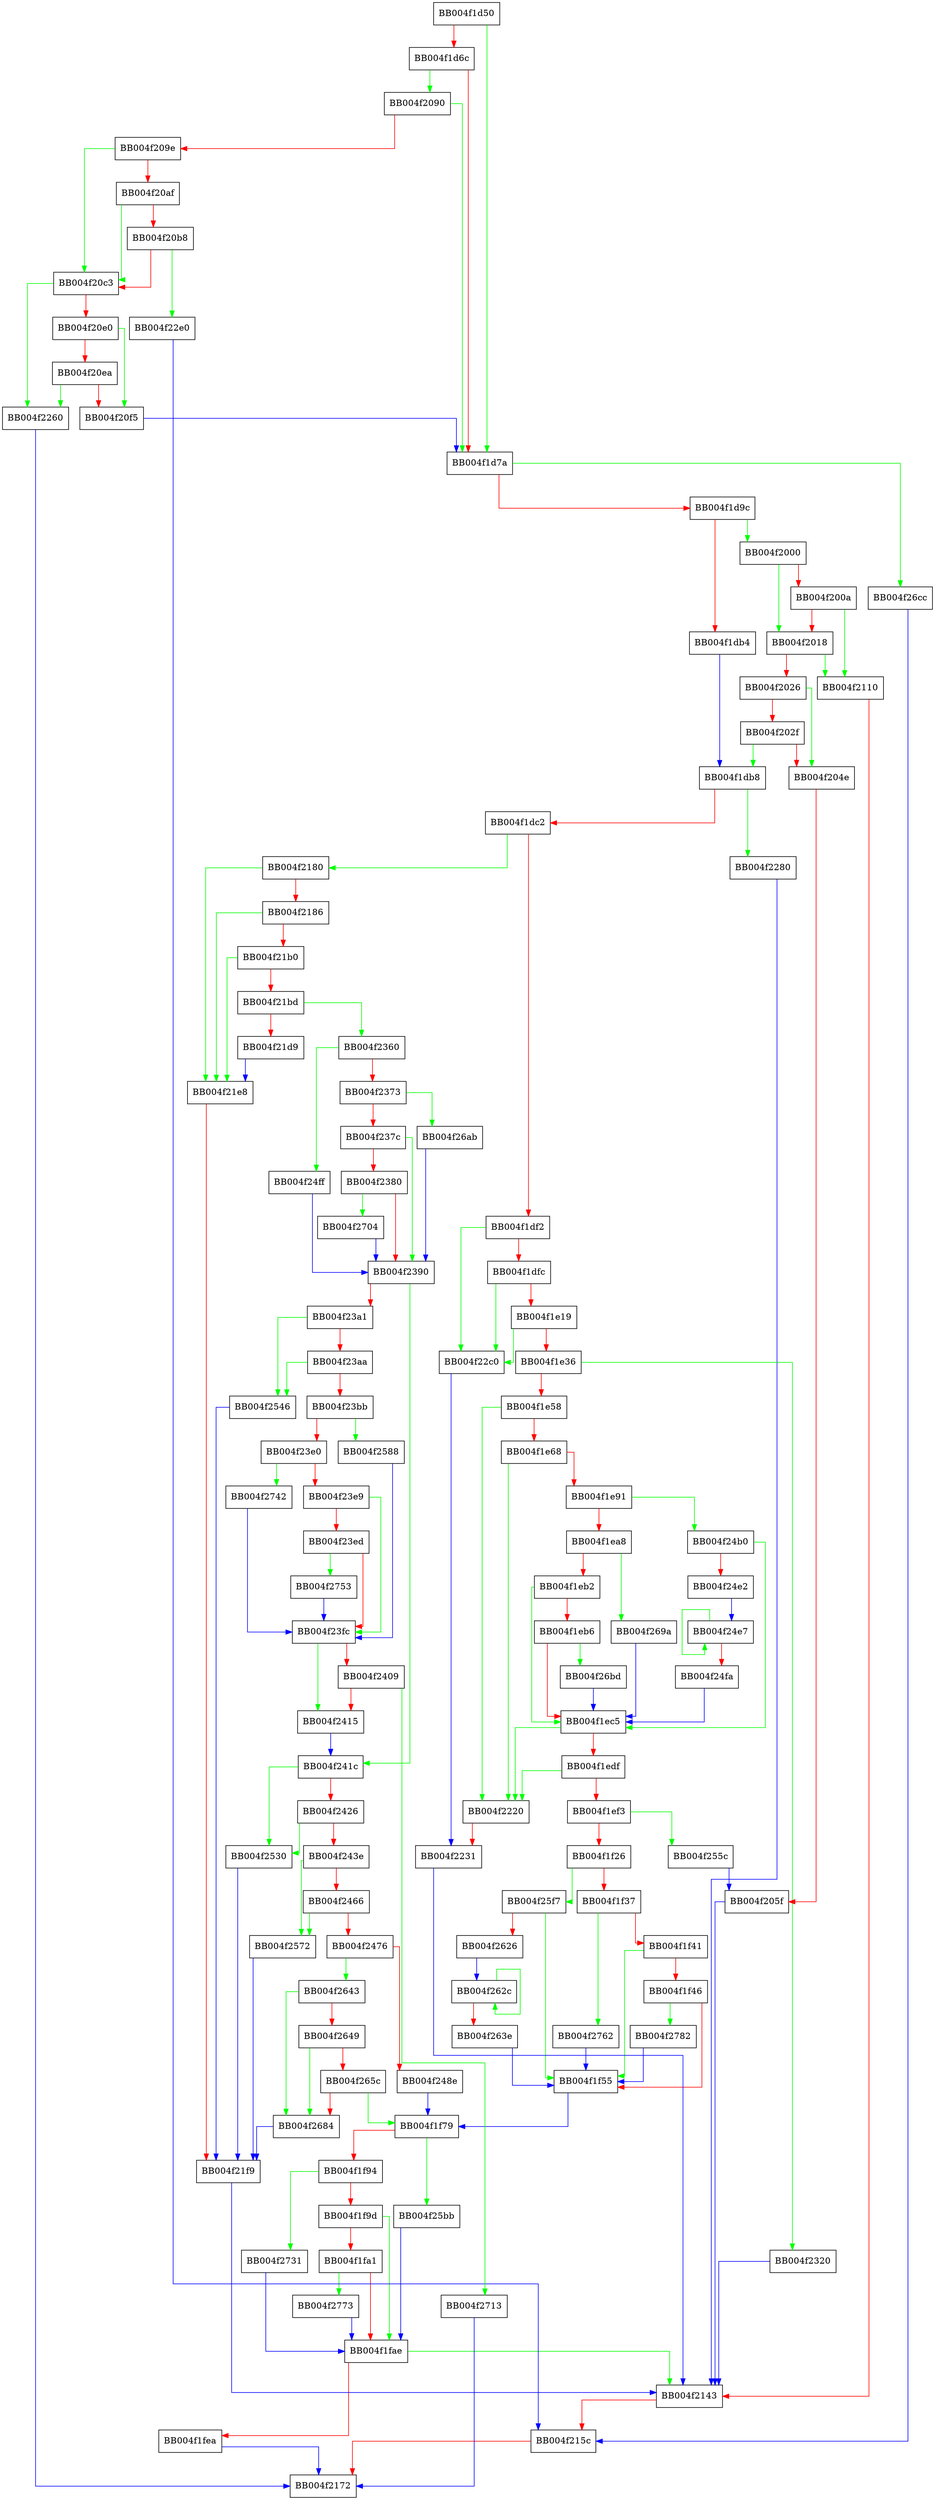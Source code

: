 digraph tls_process_client_hello {
  node [shape="box"];
  graph [splines=ortho];
  BB004f1d50 -> BB004f1d7a [color="green"];
  BB004f1d50 -> BB004f1d6c [color="red"];
  BB004f1d6c -> BB004f2090 [color="green"];
  BB004f1d6c -> BB004f1d7a [color="red"];
  BB004f1d7a -> BB004f26cc [color="green"];
  BB004f1d7a -> BB004f1d9c [color="red"];
  BB004f1d9c -> BB004f2000 [color="green"];
  BB004f1d9c -> BB004f1db4 [color="red"];
  BB004f1db4 -> BB004f1db8 [color="blue"];
  BB004f1db8 -> BB004f2280 [color="green"];
  BB004f1db8 -> BB004f1dc2 [color="red"];
  BB004f1dc2 -> BB004f2180 [color="green"];
  BB004f1dc2 -> BB004f1df2 [color="red"];
  BB004f1df2 -> BB004f22c0 [color="green"];
  BB004f1df2 -> BB004f1dfc [color="red"];
  BB004f1dfc -> BB004f22c0 [color="green"];
  BB004f1dfc -> BB004f1e19 [color="red"];
  BB004f1e19 -> BB004f22c0 [color="green"];
  BB004f1e19 -> BB004f1e36 [color="red"];
  BB004f1e36 -> BB004f2320 [color="green"];
  BB004f1e36 -> BB004f1e58 [color="red"];
  BB004f1e58 -> BB004f2220 [color="green"];
  BB004f1e58 -> BB004f1e68 [color="red"];
  BB004f1e68 -> BB004f2220 [color="green"];
  BB004f1e68 -> BB004f1e91 [color="red"];
  BB004f1e91 -> BB004f24b0 [color="green"];
  BB004f1e91 -> BB004f1ea8 [color="red"];
  BB004f1ea8 -> BB004f269a [color="green"];
  BB004f1ea8 -> BB004f1eb2 [color="red"];
  BB004f1eb2 -> BB004f1ec5 [color="green"];
  BB004f1eb2 -> BB004f1eb6 [color="red"];
  BB004f1eb6 -> BB004f26bd [color="green"];
  BB004f1eb6 -> BB004f1ec5 [color="red"];
  BB004f1ec5 -> BB004f2220 [color="green"];
  BB004f1ec5 -> BB004f1edf [color="red"];
  BB004f1edf -> BB004f2220 [color="green"];
  BB004f1edf -> BB004f1ef3 [color="red"];
  BB004f1ef3 -> BB004f255c [color="green"];
  BB004f1ef3 -> BB004f1f26 [color="red"];
  BB004f1f26 -> BB004f25f7 [color="green"];
  BB004f1f26 -> BB004f1f37 [color="red"];
  BB004f1f37 -> BB004f2762 [color="green"];
  BB004f1f37 -> BB004f1f41 [color="red"];
  BB004f1f41 -> BB004f1f55 [color="green"];
  BB004f1f41 -> BB004f1f46 [color="red"];
  BB004f1f46 -> BB004f2782 [color="green"];
  BB004f1f46 -> BB004f1f55 [color="red"];
  BB004f1f55 -> BB004f1f79 [color="blue"];
  BB004f1f79 -> BB004f25bb [color="green"];
  BB004f1f79 -> BB004f1f94 [color="red"];
  BB004f1f94 -> BB004f2731 [color="green"];
  BB004f1f94 -> BB004f1f9d [color="red"];
  BB004f1f9d -> BB004f1fae [color="green"];
  BB004f1f9d -> BB004f1fa1 [color="red"];
  BB004f1fa1 -> BB004f2773 [color="green"];
  BB004f1fa1 -> BB004f1fae [color="red"];
  BB004f1fae -> BB004f2143 [color="green"];
  BB004f1fae -> BB004f1fea [color="red"];
  BB004f1fea -> BB004f2172 [color="blue"];
  BB004f2000 -> BB004f2018 [color="green"];
  BB004f2000 -> BB004f200a [color="red"];
  BB004f200a -> BB004f2110 [color="green"];
  BB004f200a -> BB004f2018 [color="red"];
  BB004f2018 -> BB004f2110 [color="green"];
  BB004f2018 -> BB004f2026 [color="red"];
  BB004f2026 -> BB004f204e [color="green"];
  BB004f2026 -> BB004f202f [color="red"];
  BB004f202f -> BB004f1db8 [color="green"];
  BB004f202f -> BB004f204e [color="red"];
  BB004f204e -> BB004f205f [color="red"];
  BB004f205f -> BB004f2143 [color="blue"];
  BB004f2090 -> BB004f1d7a [color="green"];
  BB004f2090 -> BB004f209e [color="red"];
  BB004f209e -> BB004f20c3 [color="green"];
  BB004f209e -> BB004f20af [color="red"];
  BB004f20af -> BB004f20c3 [color="green"];
  BB004f20af -> BB004f20b8 [color="red"];
  BB004f20b8 -> BB004f22e0 [color="green"];
  BB004f20b8 -> BB004f20c3 [color="red"];
  BB004f20c3 -> BB004f2260 [color="green"];
  BB004f20c3 -> BB004f20e0 [color="red"];
  BB004f20e0 -> BB004f20f5 [color="green"];
  BB004f20e0 -> BB004f20ea [color="red"];
  BB004f20ea -> BB004f2260 [color="green"];
  BB004f20ea -> BB004f20f5 [color="red"];
  BB004f20f5 -> BB004f1d7a [color="blue"];
  BB004f2110 -> BB004f2143 [color="red"];
  BB004f2143 -> BB004f215c [color="red"];
  BB004f215c -> BB004f2172 [color="red"];
  BB004f2180 -> BB004f21e8 [color="green"];
  BB004f2180 -> BB004f2186 [color="red"];
  BB004f2186 -> BB004f21e8 [color="green"];
  BB004f2186 -> BB004f21b0 [color="red"];
  BB004f21b0 -> BB004f21e8 [color="green"];
  BB004f21b0 -> BB004f21bd [color="red"];
  BB004f21bd -> BB004f2360 [color="green"];
  BB004f21bd -> BB004f21d9 [color="red"];
  BB004f21d9 -> BB004f21e8 [color="blue"];
  BB004f21e8 -> BB004f21f9 [color="red"];
  BB004f21f9 -> BB004f2143 [color="blue"];
  BB004f2220 -> BB004f2231 [color="red"];
  BB004f2231 -> BB004f2143 [color="blue"];
  BB004f2260 -> BB004f2172 [color="blue"];
  BB004f2280 -> BB004f2143 [color="blue"];
  BB004f22c0 -> BB004f2231 [color="blue"];
  BB004f22e0 -> BB004f215c [color="blue"];
  BB004f2320 -> BB004f2143 [color="blue"];
  BB004f2360 -> BB004f24ff [color="green"];
  BB004f2360 -> BB004f2373 [color="red"];
  BB004f2373 -> BB004f26ab [color="green"];
  BB004f2373 -> BB004f237c [color="red"];
  BB004f237c -> BB004f2390 [color="green"];
  BB004f237c -> BB004f2380 [color="red"];
  BB004f2380 -> BB004f2704 [color="green"];
  BB004f2380 -> BB004f2390 [color="red"];
  BB004f2390 -> BB004f241c [color="green"];
  BB004f2390 -> BB004f23a1 [color="red"];
  BB004f23a1 -> BB004f2546 [color="green"];
  BB004f23a1 -> BB004f23aa [color="red"];
  BB004f23aa -> BB004f2546 [color="green"];
  BB004f23aa -> BB004f23bb [color="red"];
  BB004f23bb -> BB004f2588 [color="green"];
  BB004f23bb -> BB004f23e0 [color="red"];
  BB004f23e0 -> BB004f2742 [color="green"];
  BB004f23e0 -> BB004f23e9 [color="red"];
  BB004f23e9 -> BB004f23fc [color="green"];
  BB004f23e9 -> BB004f23ed [color="red"];
  BB004f23ed -> BB004f2753 [color="green"];
  BB004f23ed -> BB004f23fc [color="red"];
  BB004f23fc -> BB004f2415 [color="green"];
  BB004f23fc -> BB004f2409 [color="red"];
  BB004f2409 -> BB004f2713 [color="green"];
  BB004f2409 -> BB004f2415 [color="red"];
  BB004f2415 -> BB004f241c [color="blue"];
  BB004f241c -> BB004f2530 [color="green"];
  BB004f241c -> BB004f2426 [color="red"];
  BB004f2426 -> BB004f2530 [color="green"];
  BB004f2426 -> BB004f243e [color="red"];
  BB004f243e -> BB004f2572 [color="green"];
  BB004f243e -> BB004f2466 [color="red"];
  BB004f2466 -> BB004f2572 [color="green"];
  BB004f2466 -> BB004f2476 [color="red"];
  BB004f2476 -> BB004f2643 [color="green"];
  BB004f2476 -> BB004f248e [color="red"];
  BB004f248e -> BB004f1f79 [color="blue"];
  BB004f24b0 -> BB004f1ec5 [color="green"];
  BB004f24b0 -> BB004f24e2 [color="red"];
  BB004f24e2 -> BB004f24e7 [color="blue"];
  BB004f24e7 -> BB004f24e7 [color="green"];
  BB004f24e7 -> BB004f24fa [color="red"];
  BB004f24fa -> BB004f1ec5 [color="blue"];
  BB004f24ff -> BB004f2390 [color="blue"];
  BB004f2530 -> BB004f21f9 [color="blue"];
  BB004f2546 -> BB004f21f9 [color="blue"];
  BB004f255c -> BB004f205f [color="blue"];
  BB004f2572 -> BB004f21f9 [color="blue"];
  BB004f2588 -> BB004f23fc [color="blue"];
  BB004f25bb -> BB004f1fae [color="blue"];
  BB004f25f7 -> BB004f1f55 [color="green"];
  BB004f25f7 -> BB004f2626 [color="red"];
  BB004f2626 -> BB004f262c [color="blue"];
  BB004f262c -> BB004f262c [color="green"];
  BB004f262c -> BB004f263e [color="red"];
  BB004f263e -> BB004f1f55 [color="blue"];
  BB004f2643 -> BB004f2684 [color="green"];
  BB004f2643 -> BB004f2649 [color="red"];
  BB004f2649 -> BB004f2684 [color="green"];
  BB004f2649 -> BB004f265c [color="red"];
  BB004f265c -> BB004f1f79 [color="green"];
  BB004f265c -> BB004f2684 [color="red"];
  BB004f2684 -> BB004f21f9 [color="blue"];
  BB004f269a -> BB004f1ec5 [color="blue"];
  BB004f26ab -> BB004f2390 [color="blue"];
  BB004f26bd -> BB004f1ec5 [color="blue"];
  BB004f26cc -> BB004f215c [color="blue"];
  BB004f2704 -> BB004f2390 [color="blue"];
  BB004f2713 -> BB004f2172 [color="blue"];
  BB004f2731 -> BB004f1fae [color="blue"];
  BB004f2742 -> BB004f23fc [color="blue"];
  BB004f2753 -> BB004f23fc [color="blue"];
  BB004f2762 -> BB004f1f55 [color="blue"];
  BB004f2773 -> BB004f1fae [color="blue"];
  BB004f2782 -> BB004f1f55 [color="blue"];
}